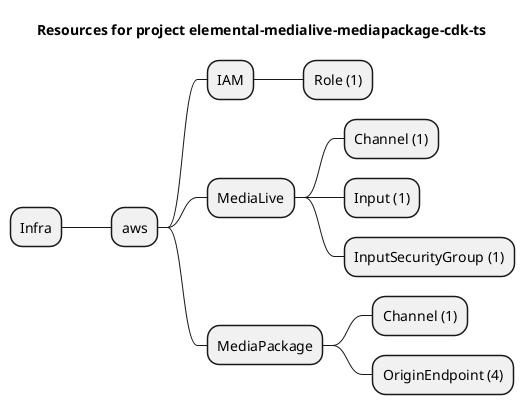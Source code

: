 @startmindmap
title Resources for project elemental-medialive-mediapackage-cdk-ts
skinparam monochrome true
+ Infra
++ aws
+++ IAM
++++ Role (1)
+++ MediaLive
++++ Channel (1)
++++ Input (1)
++++ InputSecurityGroup (1)
+++ MediaPackage
++++ Channel (1)
++++ OriginEndpoint (4)
@endmindmap